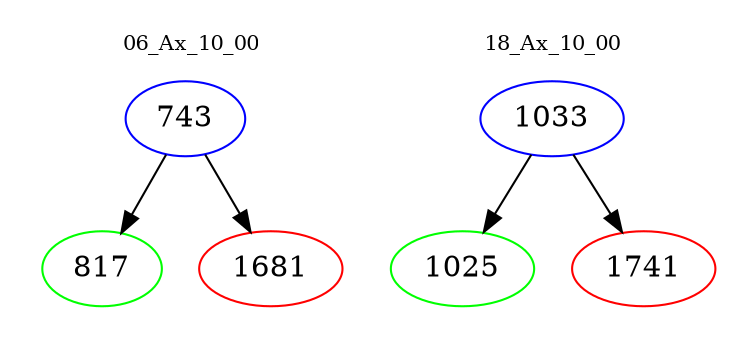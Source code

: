 digraph{
subgraph cluster_0 {
color = white
label = "06_Ax_10_00";
fontsize=10;
T0_743 [label="743", color="blue"]
T0_743 -> T0_817 [color="black"]
T0_817 [label="817", color="green"]
T0_743 -> T0_1681 [color="black"]
T0_1681 [label="1681", color="red"]
}
subgraph cluster_1 {
color = white
label = "18_Ax_10_00";
fontsize=10;
T1_1033 [label="1033", color="blue"]
T1_1033 -> T1_1025 [color="black"]
T1_1025 [label="1025", color="green"]
T1_1033 -> T1_1741 [color="black"]
T1_1741 [label="1741", color="red"]
}
}
